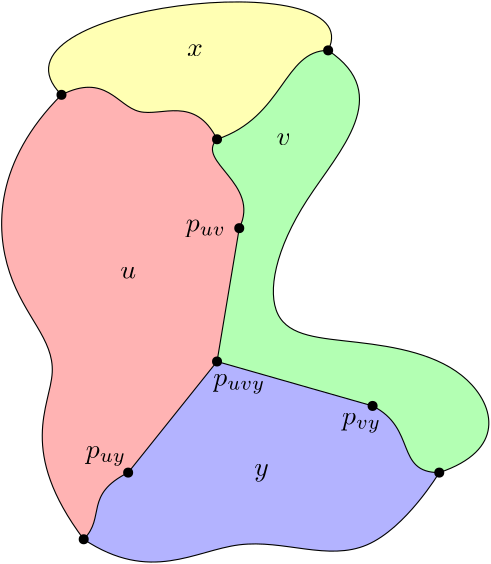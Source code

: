 <?xml version="1.0"?>
<!DOCTYPE ipe SYSTEM "ipe.dtd">
<ipe version="70206" creator="Ipe 7.2.7">
<info created="D:20200430174333" modified="D:20200501192446"/>
<preamble>\usepackage{amsmath}
\usepackage{amssymb}
\usepackage{mathtools}
\usepackage{marvosym}</preamble>
<ipestyle name="basic">
<symbol name="arrow/arc(spx)">
<path stroke="sym-stroke" fill="sym-stroke" pen="sym-pen">
0 0 m
-1 0.333 l
-1 -0.333 l
0 0 l
0 0 l
0 0 l
0 0 l
h
</path>
</symbol>
<symbol name="arrow/farc(spx)">
<path stroke="sym-stroke" fill="white" pen="sym-pen">
0 0 m
-1 0.333 l
-1 -0.333 l
0 0 l
0 0 l
0 0 l
0 0 l
h
</path>
</symbol>
<symbol name="arrow/ptarc(spx)">
<path stroke="sym-stroke" fill="sym-stroke" pen="sym-pen">
0 0 m
-1 0.333 l
-0.8 0 l
-1 -0.333 l
0 0 l
0 0 l
0 0 l
0 0 l
h
</path>
</symbol>
<symbol name="arrow/fptarc(spx)">
<path stroke="sym-stroke" fill="white" pen="sym-pen">
0 0 m
-1 0.333 l
-0.8 0 l
-1 -0.333 l
0 0 l
0 0 l
0 0 l
0 0 l
h
</path>
</symbol>
<symbol name="mark/circle(sx)" transformations="translations">
<path fill="sym-stroke">
0.6 0 0 0.6 0 0 e
0.4 0 0 0.4 0 0 e
</path>
</symbol>
<symbol name="mark/disk(sx)" transformations="translations">
<path fill="sym-stroke">
0.6 0 0 0.6 0 0 e
</path>
</symbol>
<symbol name="mark/fdisk(sfx)" transformations="translations">
<group>
<path fill="sym-fill">
0.5 0 0 0.5 0 0 e
</path>
<path fill="sym-stroke" fillrule="eofill">
0.6 0 0 0.6 0 0 e
0.4 0 0 0.4 0 0 e
</path>
</group>
</symbol>
<symbol name="mark/box(sx)" transformations="translations">
<path fill="sym-stroke" fillrule="eofill">
-0.6 -0.6 m
0.6 -0.6 l
0.6 0.6 l
-0.6 0.6 l
-0.6 -0.6 l
-0.6 -0.6 l
-0.6 -0.6 l
-0.6 -0.6 l
h
-0.4 -0.4 m
0.4 -0.4 l
0.4 0.4 l
-0.4 0.4 l
-0.4 -0.4 l
-0.4 -0.4 l
-0.4 -0.4 l
-0.4 -0.4 l
h
</path>
</symbol>
<symbol name="mark/square(sx)" transformations="translations">
<path fill="sym-stroke">
-0.6 -0.6 m
0.6 -0.6 l
0.6 0.6 l
-0.6 0.6 l
-0.6 -0.6 l
-0.6 -0.6 l
-0.6 -0.6 l
-0.6 -0.6 l
h
</path>
</symbol>
<symbol name="mark/fsquare(sfx)" transformations="translations">
<group>
<path fill="sym-fill">
-0.5 -0.5 m
0.5 -0.5 l
0.5 0.5 l
-0.5 0.5 l
-0.5 -0.5 l
-0.5 -0.5 l
-0.5 -0.5 l
-0.5 -0.5 l
h
</path>
<path fill="sym-stroke" fillrule="eofill">
-0.6 -0.6 m
0.6 -0.6 l
0.6 0.6 l
-0.6 0.6 l
-0.6 -0.6 l
-0.6 -0.6 l
-0.6 -0.6 l
-0.6 -0.6 l
h
-0.4 -0.4 m
0.4 -0.4 l
0.4 0.4 l
-0.4 0.4 l
-0.4 -0.4 l
-0.4 -0.4 l
-0.4 -0.4 l
-0.4 -0.4 l
h
</path>
</group>
</symbol>
<symbol name="mark/cross(sx)" transformations="translations">
<group>
<path fill="sym-stroke">
-0.43 -0.57 m
0.57 0.43 l
0.43 0.57 l
-0.57 -0.43 l
-0.43 -0.57 l
-0.43 -0.57 l
-0.43 -0.57 l
-0.43 -0.57 l
h
</path>
<path fill="sym-stroke">
-0.43 0.57 m
0.57 -0.43 l
0.43 -0.57 l
-0.57 0.43 l
-0.43 0.57 l
-0.43 0.57 l
-0.43 0.57 l
-0.43 0.57 l
h
</path>
</group>
</symbol>
<symbol name="arrow/fnormal(spx)">
<path stroke="sym-stroke" fill="white" pen="sym-pen">
0 0 m
-1 0.333 l
-1 -0.333 l
0 0 l
0 0 l
0 0 l
0 0 l
h
</path>
</symbol>
<symbol name="arrow/pointed(spx)">
<path stroke="sym-stroke" fill="sym-stroke" pen="sym-pen">
0 0 m
-1 0.333 l
-0.8 0 l
-1 -0.333 l
0 0 l
0 0 l
0 0 l
0 0 l
h
</path>
</symbol>
<symbol name="arrow/fpointed(spx)">
<path stroke="sym-stroke" fill="white" pen="sym-pen">
0 0 m
-1 0.333 l
-0.8 0 l
-1 -0.333 l
0 0 l
0 0 l
0 0 l
0 0 l
h
</path>
</symbol>
<symbol name="arrow/linear(spx)">
<path stroke="sym-stroke" pen="sym-pen">
-1 0.333 m
0 0 l
-1 -0.333 l
</path>
</symbol>
<symbol name="arrow/fdouble(spx)">
<path stroke="sym-stroke" fill="white" pen="sym-pen">
0 0 m
-1 0.333 l
-1 -0.333 l
0 0 l
0 0 l
0 0 l
0 0 l
h
-1 0 m
-2 0.333 l
-2 -0.333 l
-1 0 l
-1 0 l
-1 0 l
-1 0 l
h
</path>
</symbol>
<symbol name="arrow/double(spx)">
<path stroke="sym-stroke" fill="sym-stroke" pen="sym-pen">
0 0 m
-1 0.333 l
-1 -0.333 l
0 0 l
0 0 l
0 0 l
0 0 l
h
-1 0 m
-2 0.333 l
-2 -0.333 l
-1 0 l
-1 0 l
-1 0 l
-1 0 l
h
</path>
</symbol>
<pen name="heavier" value="0.8"/>
<pen name="fat" value="1.2"/>
<pen name="ultrafat" value="2"/>
<pen name="vertex" value="20"/>
<pen name="boundary" value="20"/>
<symbolsize name="large" value="5"/>
<symbolsize name="small" value="2"/>
<symbolsize name="tiny" value="1.1"/>
<arrowsize name="large" value="10"/>
<arrowsize name="small" value="5"/>
<arrowsize name="tiny" value="3"/>
<color name="flatred" value="1 0.7 0.7"/>
<color name="flatgreen" value="0.7 1 0.7"/>
<color name="flatblue" value="0.7 0.7 1"/>
<color name="flatyellow" value="1 1 0.7"/>
<color name="flatorange" value="1 0.85 0.7"/>
<color name="flatcyan" value="0.7 1 1"/>
<color name="flatdarkgray" value="0.7"/>
<color name="flatgray" value="0.8"/>
<color name="flatlightgray" value="0.9"/>
<dashstyle name="dashed" value="[4] 0"/>
<dashstyle name="dotted" value="[1 3] 0"/>
<dashstyle name="dash dotted" value="[4 2 1 2] 0"/>
<dashstyle name="dash dot dotted" value="[4 2 1 2 1 2] 0"/>
<textsize name="large" value="\large"/>
<textsize name="Large" value="\Large"/>
<textsize name="LARGE" value="\LARGE"/>
<textsize name="huge" value="\huge"/>
<textsize name="Huge" value="\Huge"/>
<textsize name="small" value="\small"/>
<textsize name="footnote" value="\footnotesize"/>
<textsize name="tiny" value="\tiny"/>
<textstyle name="center" begin="\begin{center}" end="\end{center}"/>
<textstyle name="itemize" begin="\begin{itemize}" end="\end{itemize}"/>
<textstyle name="item" begin="\begin{itemize}\item{}" end="\end{itemize}"/>
<gridsize name="4 pts" value="4"/>
<gridsize name="8 pts (~3 mm)" value="8"/>
<gridsize name="16 pts (~6 mm)" value="16"/>
<anglesize name="60 deg" value="60"/>
<anglesize name="45 deg" value="45"/>
<anglesize name="30 deg" value="30"/>
<anglesize name="22.5 deg" value="22.5"/>
<anglesize name="15 deg" value="15"/>
<opacity name="10%" value="0.1"/>
<opacity name="30%" value="0.3"/>
<opacity name="50%" value="0.5"/>
<opacity name="75%" value="0.75"/>
<layout paper="640 480" origin="0 0" frame="640 480"/>
<tiling name="falling" angle="-60" step="4" width="1"/>
<tiling name="rising" angle="30" step="4" width="1"/>
</ipestyle>
<page>
<layer name="faces_before"/>
<layer name="boundaries_before"/>
<layer name="vertices_before"/>
<layer name="labels_before"/>
<layer name="indicators_before"/>
<layer name="faces_after"/>
<layer name="boundaries_after"/>
<layer name="vertices_after"/>
<layer name="indicators_after"/>
<layer name="labels_after"/>
<view layers="faces_before boundaries_before vertices_before labels_before" active="labels_before"/>
<view layers="faces_before boundaries_before vertices_before labels_before indicators_before" active="indicators_before"/>
<view layers="faces_after boundaries_after vertices_after indicators_after labels_after" active="indicators_after"/>
<path layer="faces_after" matrix="1 0 0 1 -80 -16" fill="flatyellow">
192 416 m
216 424
216 448
232 448 c
240 464
176 472
120 448
136 432 c
152 440
160 416
184 432
192 416 c
h
</path>
<path matrix="1 0 0 1 -80 -16" fill="flatred">
160 296 m
200 384 l
208 400
184 408
192 416 c
184 432
160 416
152 440
136 432 c
112 408
112 360
144 336
120 304
144 272 c
152 280
144 288
160 296 c
h
</path>
<path matrix="1 0 0 1 -80 -16" fill="flatgreen">
248 320 m
264 312
256 296
272 296 c
296 304
288 336
240 344
206.925 345.433
216 392
256 432
232 448 c
216 448
216 424
192 416 c
184 408
208 400
200 384 c
206.925 345.433 l
h
</path>
<path matrix="1 0 0 1 -80 -16" fill="flatblue">
144 272 m
168 256
200 280
248 256
272 296
272 296 c
256 296
264 312
248 320 c
206.925 345.433 l
200 384 l
160 296 l
144 288
152 280
144 272 c
h
</path>
<path layer="faces_before" matrix="1 0 0 1 -80 -16" fill="flatyellow">
192 416 m
216 424
216 448
232 448 c
240 464
176 472
120 448
136 432 c
152 440
160 416
184 432
192 416 c
h
</path>
<path matrix="1 0 0 1 -80 -16" fill="flatred">
160 296 m
192 336 l
200 384 l
208 400
184 408
192 416 c
184 432
160 416
152 440
136 432 c
112 408
112 360
144 336
120 304
144 272 c
152 280
144 288
160 296 c
h
</path>
<path matrix="1 0 0 1 -80 -16" fill="flatgreen">
248 320 m
264 312
256 296
272 296 c
296 304
288 336
240 344
206.925 345.433
216 392
256 432
232 448 c
216 448
216 424
192 416 c
184 408
208 400
200 384 c
192 336 l
h
</path>
<path matrix="1 0 0 1 -80 -16" fill="flatblue">
144 272 m
168 256
200 280
248 256
272 296
272 296 c
256 296
264 312
248 320 c
192 336 l
160 296 l
144 288
152 280
144 272 c
h
</path>
<use layer="vertices_before" matrix="1 0 0 1 -80 -16" name="mark/disk(sx)" pos="200 384" size="normal" stroke="black"/>
<use matrix="1 0 0 1 -80 -16" name="mark/disk(sx)" pos="192 416" size="normal" stroke="black"/>
<use matrix="1 0 0 1 -80 -16" name="mark/disk(sx)" pos="136 432" size="normal" stroke="black"/>
<use matrix="1 0 0 1 -80 -16" name="mark/disk(sx)" pos="232 448" size="normal" stroke="black"/>
<use matrix="1 0 0 1 -80 -16" name="mark/disk(sx)" pos="192 336" size="normal" stroke="black"/>
<use matrix="1 0 0 1 -80 -16" name="mark/disk(sx)" pos="248 320" size="normal" stroke="black"/>
<use matrix="1 0 0 1 -80 -16" name="mark/disk(sx)" pos="160 296" size="normal" stroke="black"/>
<use matrix="1 0 0 1 -80 -16" name="mark/disk(sx)" pos="144 272" size="normal" stroke="black"/>
<use matrix="1 0 0 1 -80 -16" name="mark/disk(sx)" pos="272 296" size="normal" stroke="black"/>
<path layer="indicators_before" matrix="1 0 0 1 -80 -16" stroke="black" dash="dashed">
200 384 m
248 320 l
</path>
<path layer="indicators_after" matrix="1 0 0 1 -80 -16" stroke="black">
200 384 m
206.925 345.433 l
248 320 l
</path>
<path layer="indicators_before" matrix="1 0 0 1 -80 -16" stroke="black" dash="dashed">
160 296 m
200 384 l
</path>
<path layer="boundaries_before" matrix="1 0 0 1 -80 -16" stroke="black">
160 296 m
192 336 l
192 336 m
200 384 l
192 336 m
248 320 l
200 384 m
208 400
184 408
192 416 c
192 416 m
216 424
216 448
232 448 c
232 448 m
240 464
176 472
120 448
136 432 c
136 432 m
152 440
160 416
184 432
192 416 c
160 296 m
144 288
152 280
144 272 c
248 320 m
264 312
256 296
272 296 c
136 432 m
112 408
112 360
144 336
120 304
144 272 c
144 272 m
168 256
200 280
248 256
272 296
272 296 c
232 448 m
256 432
216 392
206.925 345.433
240 344
288 336
296 304
272 296 c
</path>
<path layer="boundaries_after" matrix="1 0 0 1 -80 -16" stroke="black">
160 296 m
200 384 l
206.925 345.433 m
200 384 l
206.925 345.433 m
248 320 l
200 384 m
208 400
184 408
192 416 c
192 416 m
216 424
216 448
232 448 c
232 448 m
240 464
176 472
120 448
136 432 c
136 432 m
152 440
160 416
184 432
192 416 c
160 296 m
144 288
152 280
144 272 c
248 320 m
264 312
256 296
272 296 c
136 432 m
112 408
112 360
144 336
120 304
144 272 c
144 272 m
168 256
200 280
248 256
272 296
272 296 c
232 448 m
256 432
216 392
206.925 345.433
240 344
288 336
296 304
272 296 c
</path>
<use layer="vertices_after" matrix="1 0 0 1 -80 -16" name="mark/disk(sx)" pos="200 384" size="normal" stroke="black"/>
<use matrix="1 0 0 1 -80 -16" name="mark/disk(sx)" pos="192 416" size="normal" stroke="black"/>
<use matrix="1 0 0 1 -80 -16" name="mark/disk(sx)" pos="136 432" size="normal" stroke="black"/>
<use matrix="1 0 0 1 -80 -16" name="mark/disk(sx)" pos="232 448" size="normal" stroke="black"/>
<use matrix="1 0 0 1 -65.075 -6.56664" name="mark/disk(sx)" pos="192 336" size="normal" stroke="black"/>
<use matrix="1 0 0 1 -80 -16" name="mark/disk(sx)" pos="248 320" size="normal" stroke="black"/>
<use matrix="1 0 0 1 -80 -16" name="mark/disk(sx)" pos="160 296" size="normal" stroke="black"/>
<use matrix="1 0 0 1 -80 -16" name="mark/disk(sx)" pos="144 272" size="normal" stroke="black"/>
<use matrix="1 0 0 1 -80 -16" name="mark/disk(sx)" pos="272 296" size="normal" stroke="black"/>
<use layer="indicators_before" matrix="1 0 0 1 -80 -16" name="mark/disk(sx)" pos="221.85 354.867" size="small" stroke="black"/>
<use matrix="1 0 0 1 -80 -16" name="mark/disk(sx)" pos="180.517 341.137" size="small" stroke="black"/>
<path matrix="1 0 0 1 -80 -16" stroke="black" dash="dotted">
180.517 341.137 m
192 336 l
</path>
<path matrix="1 0 0 1 -80 -16" stroke="black" dash="dotted">
192 336 m
221.85 354.867 l
</path>
<use layer="indicators_after" matrix="1 0 0 1 -80 -16" name="mark/disk(sx)" pos="192 336" size="small" stroke="black"/>
<text layer="labels_before" matrix="1 0 0 1 -160 -24" transformations="translations" pos="240 376" stroke="black" type="label" width="5.703" height="4.289" depth="0" halign="center" valign="center" style="math">u</text>
<text matrix="1 0 0 1 -128 24" transformations="translations" pos="264 376" stroke="black" type="label" width="5.187" height="4.289" depth="0" halign="center" valign="center" style="math">v</text>
<text matrix="1 0 0 1 -152 32" transformations="translations" pos="256 400" stroke="black" type="label" width="5.694" height="4.289" depth="0" halign="center" valign="center" style="math">x</text>
<text matrix="1 0 0 1 -128 -80" transformations="translations" pos="256 360" stroke="black" type="label" width="5.242" height="4.297" depth="1.93" halign="center" valign="center" style="math">y</text>
<text matrix="1 0 0 1 -128 -72" transformations="translations" pos="248 384" stroke="black" type="label" width="18.747" height="4.29" depth="2.85" halign="center" valign="center" style="math">p_{uvy}</text>
<text matrix="1 0 0 1 -176 -72" transformations="translations" pos="248 358" stroke="black" type="label" width="14.512" height="4.29" depth="2.85" halign="center" valign="center" style="math">p_{uy}</text>
<text matrix="1 0 0 1 -124 -64" transformations="translations" pos="288 362" stroke="black" type="label" width="14.037" height="4.29" depth="2.85" halign="center" valign="center" style="math">p_{vy}</text>
<text matrix="1 0 0 1 -180 -48" transformations="translations" pos="288 416" stroke="black" type="label" width="14.456" height="4.297" depth="1.93" halign="center" valign="center" style="math">p_{uv}</text>
<text layer="labels_after" matrix="1 0 0 1 -160 -24" transformations="translations" pos="240 376" stroke="black" type="label" width="5.703" height="4.289" depth="0" halign="center" valign="center" style="math">u</text>
<text matrix="1 0 0 1 -128 24" transformations="translations" pos="264 376" stroke="black" type="label" width="5.187" height="4.289" depth="0" halign="center" valign="center" style="math">v</text>
<text matrix="1 0 0 1 -152 32" transformations="translations" pos="256 400" stroke="black" type="label" width="5.694" height="4.289" depth="0" halign="center" valign="center" style="math">x</text>
<text matrix="1 0 0 1 -128 -80" transformations="translations" pos="256 360" stroke="black" type="label" width="5.242" height="4.297" depth="1.93" halign="center" valign="center" style="math">y</text>
<text matrix="1 0 0 1 -120 -64" transformations="translations" pos="248 386" stroke="black" type="label" width="13.472" height="4.29" depth="2.85" halign="center" valign="center" style="math">q_{vy}</text>
<text matrix="1 0 0 1 -176 -72" transformations="translations" pos="248 358" stroke="black" type="label" width="14.512" height="4.29" depth="2.85" halign="center" valign="center" style="math">p_{uy}</text>
<text matrix="1 0 0 1 -124 -64" transformations="translations" pos="288 362" stroke="black" type="label" width="14.037" height="4.29" depth="2.85" halign="center" valign="center" style="math">p_{vy}</text>
<text matrix="1 0 0 1 -180 -48" transformations="translations" pos="288 416" stroke="black" type="label" width="14.456" height="4.297" depth="1.93" halign="center" valign="center" style="math">p_{uv}</text>
<path layer="indicators_after" stroke="black" dash="dotted">
80 280 m
112 320 l
</path>
<path stroke="black" dash="dotted">
112 320 m
120 368 l
</path>
<path stroke="black" dash="dotted">
112 320 m
168 304 l
</path>
</page>
</ipe>
